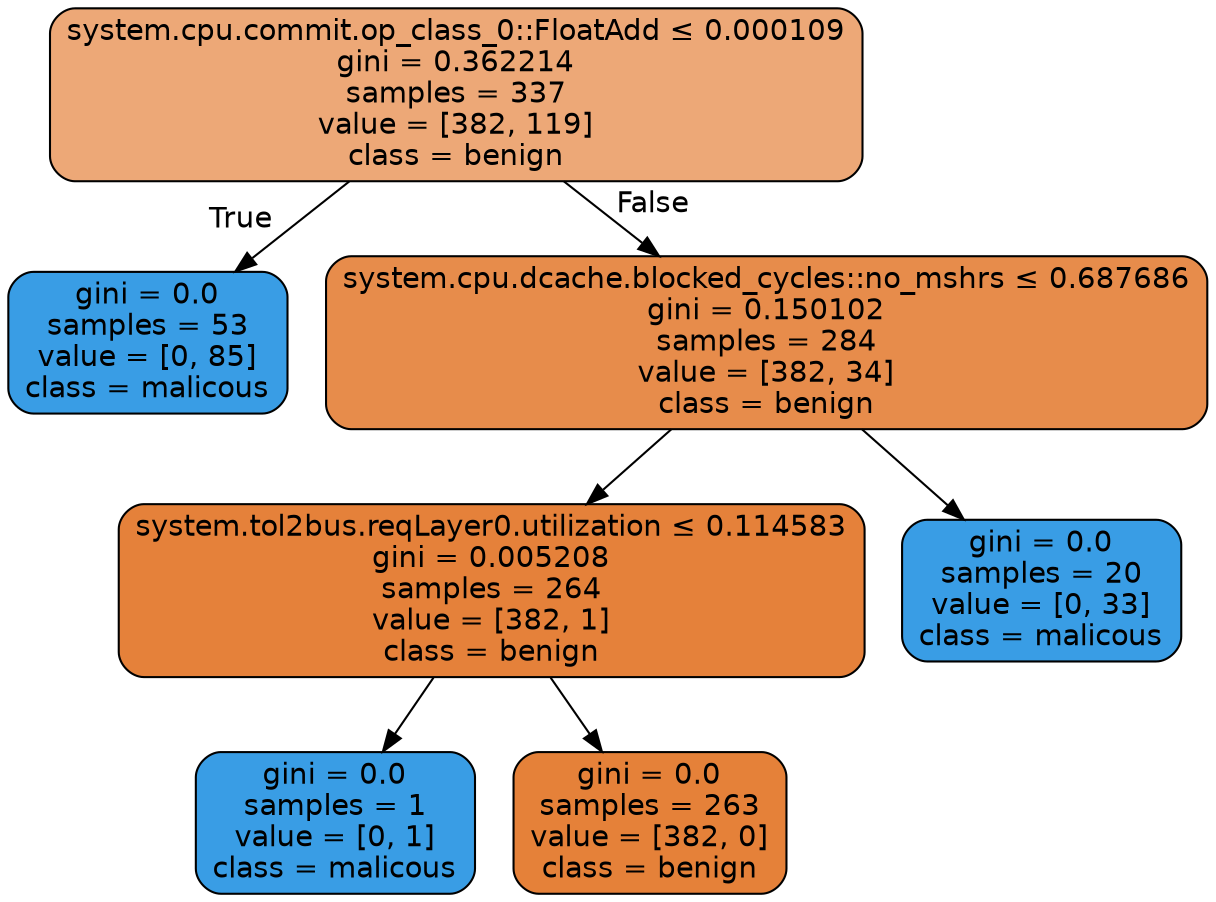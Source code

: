 digraph Tree {
node [shape=box, style="filled, rounded", color="black", fontname=helvetica] ;
edge [fontname=helvetica] ;
0 [label=<system.cpu.commit.op_class_0::FloatAdd &le; 0.000109<br/>gini = 0.362214<br/>samples = 337<br/>value = [382, 119]<br/>class = benign>, fillcolor="#eda877"] ;
1 [label=<gini = 0.0<br/>samples = 53<br/>value = [0, 85]<br/>class = malicous>, fillcolor="#399de5"] ;
0 -> 1 [labeldistance=2.5, labelangle=45, headlabel="True"] ;
2 [label=<system.cpu.dcache.blocked_cycles::no_mshrs &le; 0.687686<br/>gini = 0.150102<br/>samples = 284<br/>value = [382, 34]<br/>class = benign>, fillcolor="#e78c4b"] ;
0 -> 2 [labeldistance=2.5, labelangle=-45, headlabel="False"] ;
3 [label=<system.tol2bus.reqLayer0.utilization &le; 0.114583<br/>gini = 0.005208<br/>samples = 264<br/>value = [382, 1]<br/>class = benign>, fillcolor="#e5813a"] ;
2 -> 3 ;
4 [label=<gini = 0.0<br/>samples = 1<br/>value = [0, 1]<br/>class = malicous>, fillcolor="#399de5"] ;
3 -> 4 ;
5 [label=<gini = 0.0<br/>samples = 263<br/>value = [382, 0]<br/>class = benign>, fillcolor="#e58139"] ;
3 -> 5 ;
6 [label=<gini = 0.0<br/>samples = 20<br/>value = [0, 33]<br/>class = malicous>, fillcolor="#399de5"] ;
2 -> 6 ;
}
